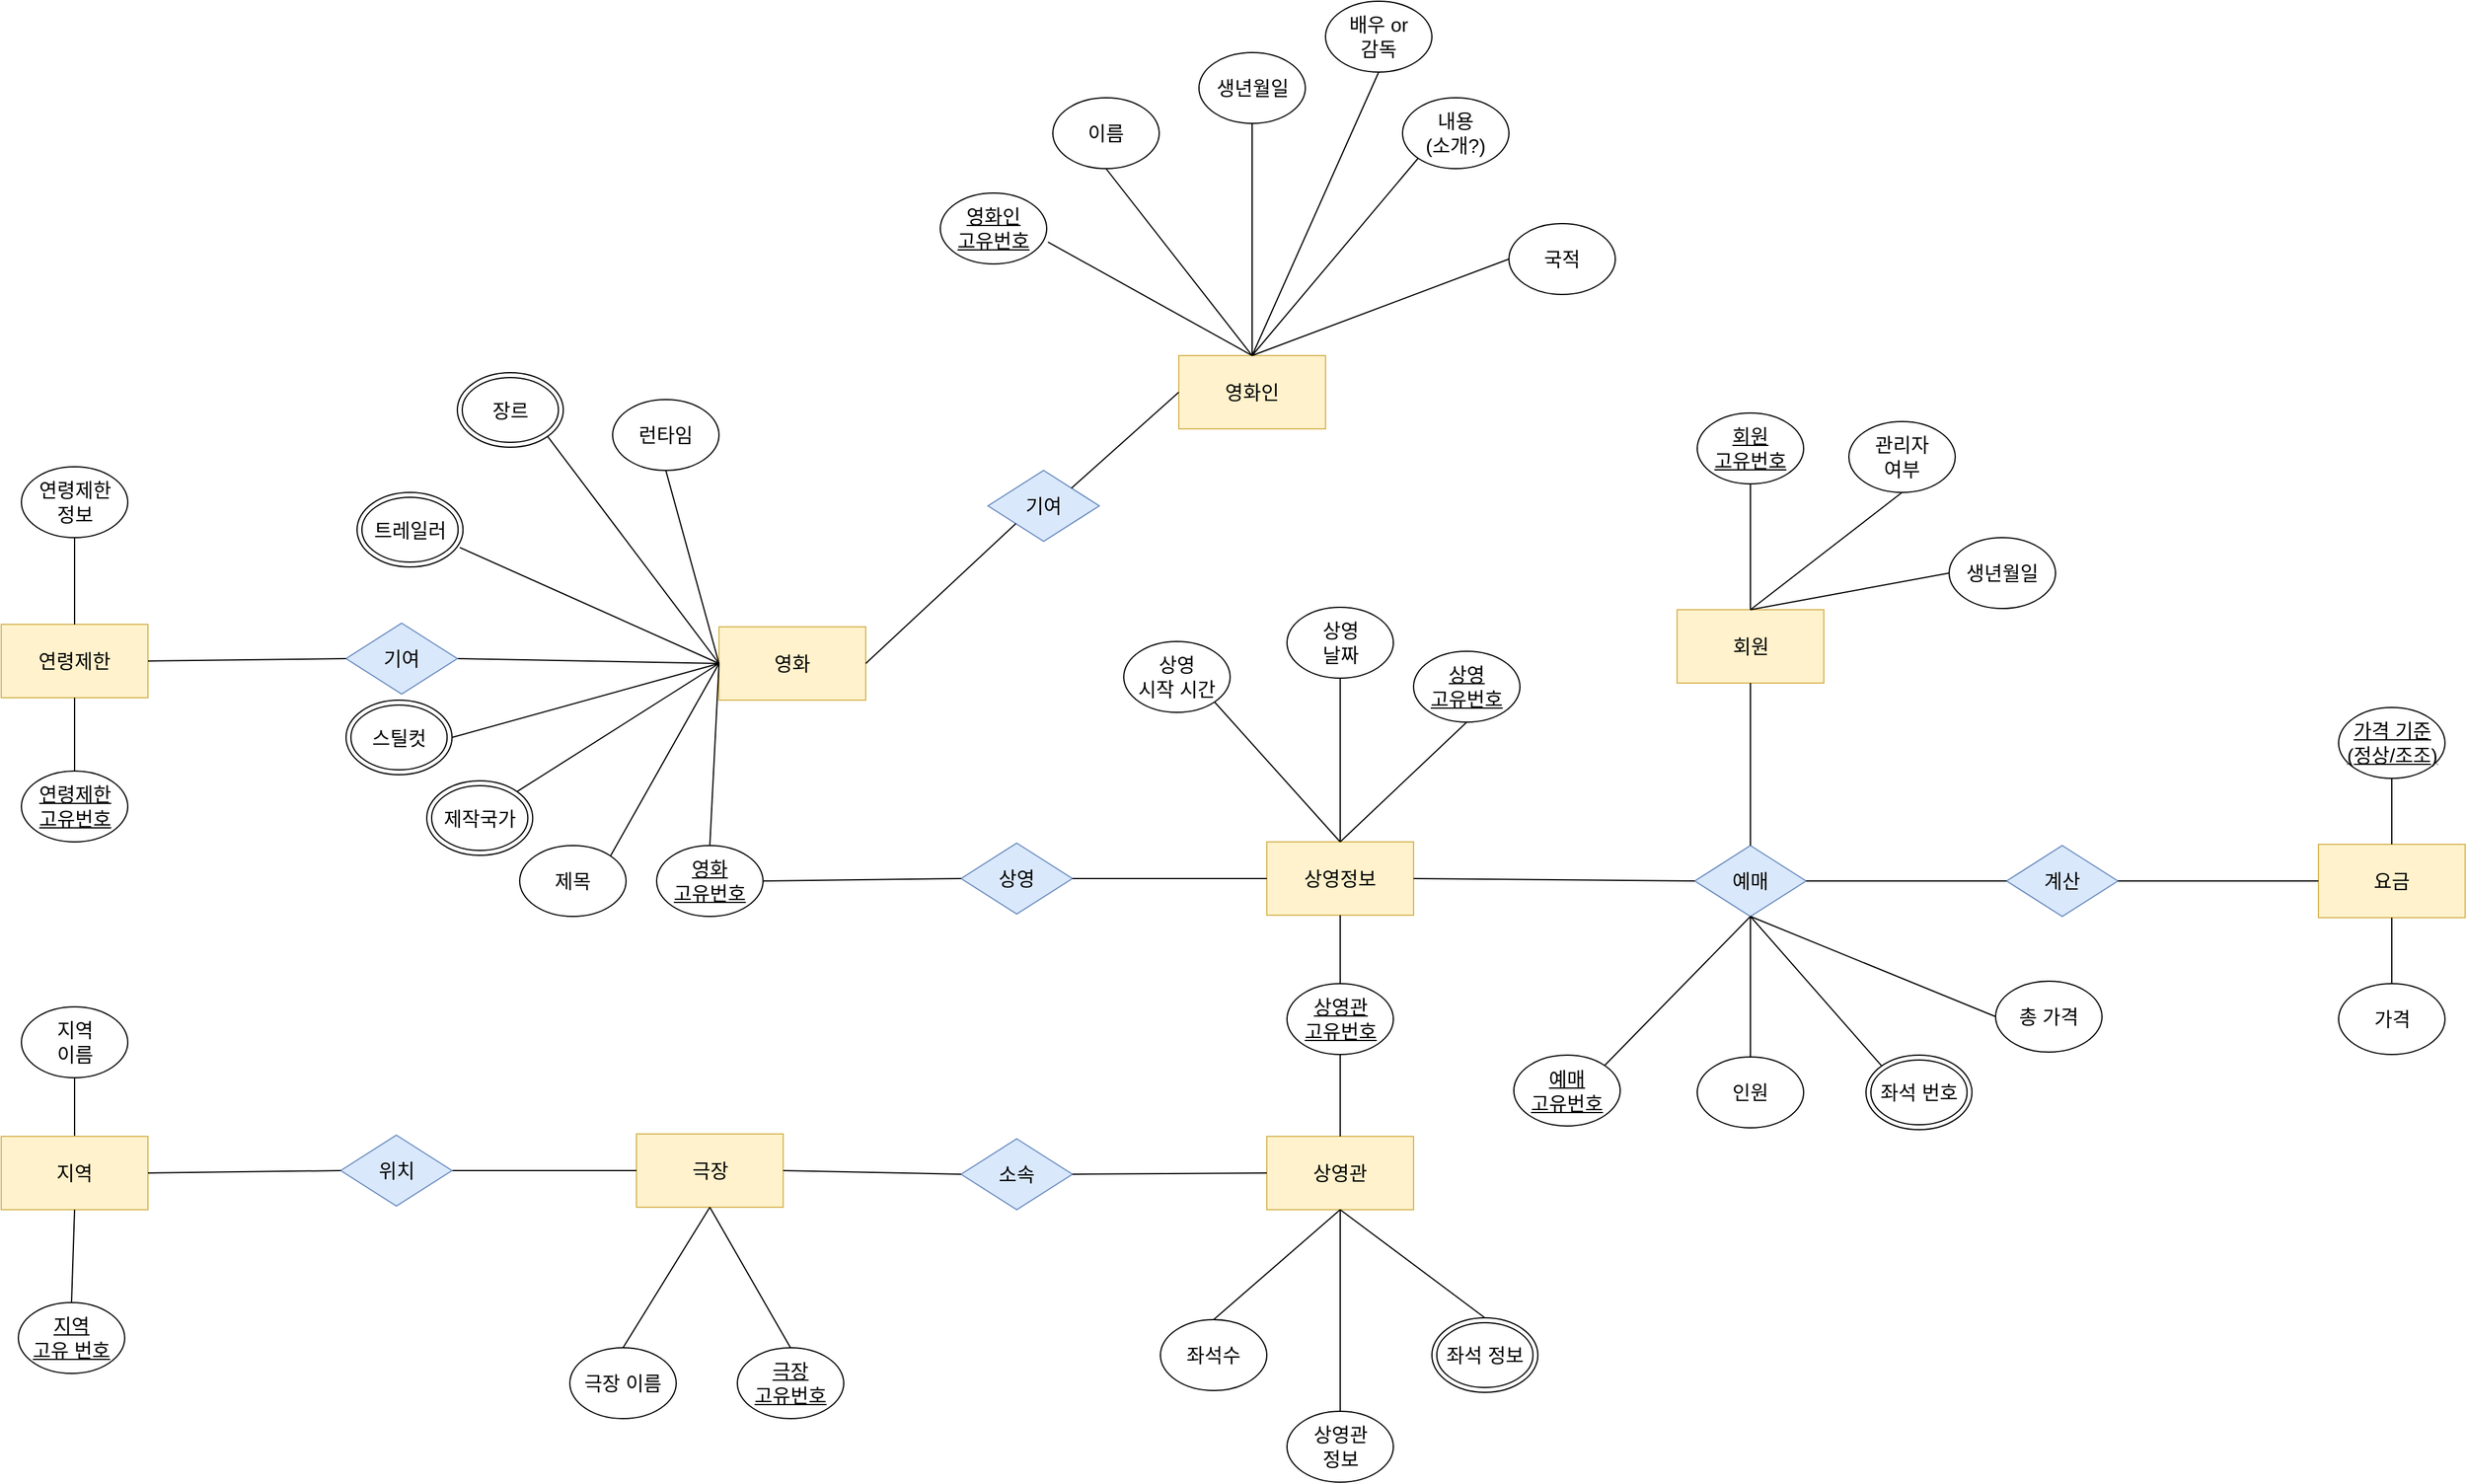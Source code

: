 <mxfile version="23.1.1" type="github">
  <diagram name="페이지-1" id="koyW4yCmm3asNIsScCKG">
    <mxGraphModel dx="2234" dy="1596" grid="0" gridSize="10" guides="1" tooltips="1" connect="1" arrows="1" fold="1" page="0" pageScale="1" pageWidth="827" pageHeight="1169" math="0" shadow="0">
      <root>
        <mxCell id="0" />
        <mxCell id="1" parent="0" />
        <mxCell id="CL2N_aY3knboZQqyh9Px-1" value="영화" style="rounded=0;whiteSpace=wrap;html=1;fontSize=16;fillColor=#fff2cc;strokeColor=#d6b656;" vertex="1" parent="1">
          <mxGeometry x="-172" y="-44" width="120" height="60" as="geometry" />
        </mxCell>
        <mxCell id="CL2N_aY3knboZQqyh9Px-6" value="장르" style="ellipse;shape=doubleEllipse;whiteSpace=wrap;html=1;fontSize=16;" vertex="1" parent="1">
          <mxGeometry x="-386.0" y="-252" width="86.67" height="61" as="geometry" />
        </mxCell>
        <mxCell id="CL2N_aY3knboZQqyh9Px-11" value="연령제한&lt;br&gt;고유번호" style="ellipse;whiteSpace=wrap;html=1;fontSize=16;fontStyle=4" vertex="1" parent="1">
          <mxGeometry x="-742.5" y="74" width="87" height="58" as="geometry" />
        </mxCell>
        <mxCell id="CL2N_aY3knboZQqyh9Px-12" value="런타임" style="ellipse;whiteSpace=wrap;html=1;fontSize=16;" vertex="1" parent="1">
          <mxGeometry x="-259.0" y="-230" width="87" height="58" as="geometry" />
        </mxCell>
        <mxCell id="CL2N_aY3knboZQqyh9Px-13" value="제작국가" style="ellipse;shape=doubleEllipse;whiteSpace=wrap;html=1;fontSize=16;" vertex="1" parent="1">
          <mxGeometry x="-411" y="82" width="86.67" height="61" as="geometry" />
        </mxCell>
        <mxCell id="CL2N_aY3knboZQqyh9Px-14" value="제목" style="ellipse;whiteSpace=wrap;html=1;fontSize=16;" vertex="1" parent="1">
          <mxGeometry x="-335.0" y="135" width="87" height="58" as="geometry" />
        </mxCell>
        <mxCell id="CL2N_aY3knboZQqyh9Px-15" value="영화인" style="rounded=0;whiteSpace=wrap;html=1;fontSize=16;fillColor=#fff2cc;strokeColor=#d6b656;" vertex="1" parent="1">
          <mxGeometry x="204" y="-266" width="120" height="60" as="geometry" />
        </mxCell>
        <mxCell id="CL2N_aY3knboZQqyh9Px-20" value="배우 or&lt;br&gt;감독" style="ellipse;whiteSpace=wrap;html=1;fontSize=16;" vertex="1" parent="1">
          <mxGeometry x="324" y="-556" width="87" height="58" as="geometry" />
        </mxCell>
        <mxCell id="CL2N_aY3knboZQqyh9Px-21" value="기여" style="rhombus;whiteSpace=wrap;html=1;fontSize=16;fillColor=#dae8fc;strokeColor=#6c8ebf;" vertex="1" parent="1">
          <mxGeometry x="48" y="-172" width="91" height="58" as="geometry" />
        </mxCell>
        <mxCell id="CL2N_aY3knboZQqyh9Px-22" value="영화인&lt;br&gt;고유번호" style="ellipse;whiteSpace=wrap;html=1;fontSize=16;fontStyle=4" vertex="1" parent="1">
          <mxGeometry x="9" y="-399" width="87" height="58" as="geometry" />
        </mxCell>
        <mxCell id="CL2N_aY3knboZQqyh9Px-24" value="" style="endArrow=none;html=1;rounded=0;fontSize=12;startSize=8;endSize=8;curved=1;exitX=1.011;exitY=0.69;exitDx=0;exitDy=0;exitPerimeter=0;entryX=0.5;entryY=0;entryDx=0;entryDy=0;" edge="1" parent="1" source="CL2N_aY3knboZQqyh9Px-22" target="CL2N_aY3knboZQqyh9Px-15">
          <mxGeometry width="50" height="50" relative="1" as="geometry">
            <mxPoint x="258" y="-291" as="sourcePoint" />
            <mxPoint x="347" y="-267" as="targetPoint" />
          </mxGeometry>
        </mxCell>
        <mxCell id="CL2N_aY3knboZQqyh9Px-25" value="" style="endArrow=none;html=1;rounded=0;fontSize=12;startSize=8;endSize=8;curved=1;exitX=0.5;exitY=1;exitDx=0;exitDy=0;entryX=0;entryY=0.5;entryDx=0;entryDy=0;" edge="1" parent="1" source="CL2N_aY3knboZQqyh9Px-12" target="CL2N_aY3knboZQqyh9Px-1">
          <mxGeometry width="50" height="50" relative="1" as="geometry">
            <mxPoint x="46.33" y="-122" as="sourcePoint" />
            <mxPoint x="32.33" y="-47" as="targetPoint" />
          </mxGeometry>
        </mxCell>
        <mxCell id="CL2N_aY3knboZQqyh9Px-26" value="" style="endArrow=none;html=1;rounded=0;fontSize=12;startSize=8;endSize=8;curved=1;entryX=0;entryY=0.5;entryDx=0;entryDy=0;exitX=1;exitY=0;exitDx=0;exitDy=0;" edge="1" parent="1" source="CL2N_aY3knboZQqyh9Px-13" target="CL2N_aY3knboZQqyh9Px-1">
          <mxGeometry width="50" height="50" relative="1" as="geometry">
            <mxPoint x="-325" y="-17" as="sourcePoint" />
            <mxPoint x="96.33" y="-172" as="targetPoint" />
          </mxGeometry>
        </mxCell>
        <mxCell id="CL2N_aY3knboZQqyh9Px-27" value="" style="endArrow=none;html=1;rounded=0;fontSize=12;startSize=8;endSize=8;curved=1;exitX=1;exitY=0;exitDx=0;exitDy=0;entryX=0;entryY=0.5;entryDx=0;entryDy=0;" edge="1" parent="1" source="CL2N_aY3knboZQqyh9Px-14" target="CL2N_aY3knboZQqyh9Px-1">
          <mxGeometry width="50" height="50" relative="1" as="geometry">
            <mxPoint x="46.33" y="-122" as="sourcePoint" />
            <mxPoint x="96.33" y="-172" as="targetPoint" />
          </mxGeometry>
        </mxCell>
        <mxCell id="CL2N_aY3knboZQqyh9Px-28" value="" style="endArrow=none;html=1;rounded=0;fontSize=12;startSize=8;endSize=8;curved=1;exitX=1;exitY=1;exitDx=0;exitDy=0;entryX=0;entryY=0.5;entryDx=0;entryDy=0;" edge="1" parent="1" source="CL2N_aY3knboZQqyh9Px-6" target="CL2N_aY3knboZQqyh9Px-1">
          <mxGeometry width="50" height="50" relative="1" as="geometry">
            <mxPoint x="46.33" y="-122" as="sourcePoint" />
            <mxPoint x="96.33" y="-172" as="targetPoint" />
          </mxGeometry>
        </mxCell>
        <mxCell id="CL2N_aY3knboZQqyh9Px-30" value="" style="endArrow=none;html=1;rounded=0;fontSize=12;startSize=8;endSize=8;curved=1;entryX=1;entryY=0.5;entryDx=0;entryDy=0;" edge="1" parent="1" target="CL2N_aY3knboZQqyh9Px-115">
          <mxGeometry width="50" height="50" relative="1" as="geometry">
            <mxPoint x="-172" y="-14" as="sourcePoint" />
            <mxPoint x="-437" y="-17" as="targetPoint" />
          </mxGeometry>
        </mxCell>
        <mxCell id="CL2N_aY3knboZQqyh9Px-32" value="" style="endArrow=none;html=1;rounded=0;fontSize=12;startSize=8;endSize=8;curved=1;entryX=1;entryY=0;entryDx=0;entryDy=0;exitX=0;exitY=0.5;exitDx=0;exitDy=0;" edge="1" parent="1" source="CL2N_aY3knboZQqyh9Px-15" target="CL2N_aY3knboZQqyh9Px-21">
          <mxGeometry width="50" height="50" relative="1" as="geometry">
            <mxPoint x="58" y="-194" as="sourcePoint" />
            <mxPoint x="108" y="-244" as="targetPoint" />
          </mxGeometry>
        </mxCell>
        <mxCell id="CL2N_aY3knboZQqyh9Px-36" value="" style="endArrow=none;html=1;rounded=0;fontSize=12;startSize=8;endSize=8;curved=1;entryX=0;entryY=1;entryDx=0;entryDy=0;exitX=1;exitY=0.5;exitDx=0;exitDy=0;" edge="1" parent="1" source="CL2N_aY3knboZQqyh9Px-1" target="CL2N_aY3knboZQqyh9Px-21">
          <mxGeometry width="50" height="50" relative="1" as="geometry">
            <mxPoint x="160" y="-51" as="sourcePoint" />
            <mxPoint x="108" y="-244" as="targetPoint" />
          </mxGeometry>
        </mxCell>
        <mxCell id="CL2N_aY3knboZQqyh9Px-37" value="이름" style="ellipse;whiteSpace=wrap;html=1;fontSize=16;" vertex="1" parent="1">
          <mxGeometry x="101" y="-477" width="87" height="58" as="geometry" />
        </mxCell>
        <mxCell id="CL2N_aY3knboZQqyh9Px-38" value="생년월일" style="ellipse;whiteSpace=wrap;html=1;fontSize=16;" vertex="1" parent="1">
          <mxGeometry x="220.5" y="-514" width="87" height="58" as="geometry" />
        </mxCell>
        <mxCell id="CL2N_aY3knboZQqyh9Px-39" value="내용&lt;br&gt;(소개?)" style="ellipse;whiteSpace=wrap;html=1;fontSize=16;" vertex="1" parent="1">
          <mxGeometry x="387" y="-477" width="87" height="58" as="geometry" />
        </mxCell>
        <mxCell id="CL2N_aY3knboZQqyh9Px-40" value="국적" style="ellipse;whiteSpace=wrap;html=1;fontSize=16;" vertex="1" parent="1">
          <mxGeometry x="474" y="-374" width="87" height="58" as="geometry" />
        </mxCell>
        <mxCell id="CL2N_aY3knboZQqyh9Px-41" value="" style="endArrow=none;html=1;rounded=0;fontSize=12;startSize=8;endSize=8;curved=1;exitX=0.5;exitY=1;exitDx=0;exitDy=0;entryX=0.5;entryY=0;entryDx=0;entryDy=0;" edge="1" parent="1" source="CL2N_aY3knboZQqyh9Px-37" target="CL2N_aY3knboZQqyh9Px-15">
          <mxGeometry width="50" height="50" relative="1" as="geometry">
            <mxPoint x="262" y="-286" as="sourcePoint" />
            <mxPoint x="329" y="-256" as="targetPoint" />
          </mxGeometry>
        </mxCell>
        <mxCell id="CL2N_aY3knboZQqyh9Px-42" value="" style="endArrow=none;html=1;rounded=0;fontSize=12;startSize=8;endSize=8;curved=1;exitX=0.5;exitY=1;exitDx=0;exitDy=0;entryX=0.5;entryY=0;entryDx=0;entryDy=0;" edge="1" parent="1" source="CL2N_aY3knboZQqyh9Px-38" target="CL2N_aY3knboZQqyh9Px-15">
          <mxGeometry width="50" height="50" relative="1" as="geometry">
            <mxPoint x="272" y="-276" as="sourcePoint" />
            <mxPoint x="339" y="-246" as="targetPoint" />
          </mxGeometry>
        </mxCell>
        <mxCell id="CL2N_aY3knboZQqyh9Px-46" value="" style="endArrow=none;html=1;rounded=0;fontSize=12;startSize=8;endSize=8;curved=1;entryX=0.5;entryY=0;entryDx=0;entryDy=0;exitX=0;exitY=1;exitDx=0;exitDy=0;" edge="1" parent="1" source="CL2N_aY3knboZQqyh9Px-39" target="CL2N_aY3knboZQqyh9Px-15">
          <mxGeometry width="50" height="50" relative="1" as="geometry">
            <mxPoint x="383" y="-227" as="sourcePoint" />
            <mxPoint x="357" y="-260" as="targetPoint" />
          </mxGeometry>
        </mxCell>
        <mxCell id="CL2N_aY3knboZQqyh9Px-47" value="" style="endArrow=none;html=1;rounded=0;fontSize=12;startSize=8;endSize=8;curved=1;entryX=0;entryY=0.5;entryDx=0;entryDy=0;exitX=0.5;exitY=0;exitDx=0;exitDy=0;" edge="1" parent="1" source="CL2N_aY3knboZQqyh9Px-15" target="CL2N_aY3knboZQqyh9Px-40">
          <mxGeometry width="50" height="50" relative="1" as="geometry">
            <mxPoint x="383" y="-227" as="sourcePoint" />
            <mxPoint x="433" y="-277" as="targetPoint" />
          </mxGeometry>
        </mxCell>
        <mxCell id="CL2N_aY3knboZQqyh9Px-48" value="상영정보" style="rounded=0;whiteSpace=wrap;html=1;fontSize=16;fillColor=#fff2cc;strokeColor=#d6b656;" vertex="1" parent="1">
          <mxGeometry x="276" y="132" width="120" height="60" as="geometry" />
        </mxCell>
        <mxCell id="CL2N_aY3knboZQqyh9Px-49" value="회원" style="rounded=0;whiteSpace=wrap;html=1;fontSize=16;fillColor=#fff2cc;strokeColor=#d6b656;" vertex="1" parent="1">
          <mxGeometry x="611.5" y="-58" width="120" height="60" as="geometry" />
        </mxCell>
        <mxCell id="CL2N_aY3knboZQqyh9Px-50" value="예매" style="rhombus;whiteSpace=wrap;html=1;fontSize=16;fillColor=#dae8fc;strokeColor=#6c8ebf;" vertex="1" parent="1">
          <mxGeometry x="626" y="135" width="91" height="58" as="geometry" />
        </mxCell>
        <mxCell id="CL2N_aY3knboZQqyh9Px-51" value="상영" style="rhombus;whiteSpace=wrap;html=1;fontSize=16;fillColor=#dae8fc;strokeColor=#6c8ebf;" vertex="1" parent="1">
          <mxGeometry x="26" y="133" width="91" height="58" as="geometry" />
        </mxCell>
        <mxCell id="CL2N_aY3knboZQqyh9Px-52" value="영화&lt;br&gt;고유번호" style="ellipse;whiteSpace=wrap;html=1;fontSize=16;fontStyle=4" vertex="1" parent="1">
          <mxGeometry x="-223" y="135" width="87" height="58" as="geometry" />
        </mxCell>
        <mxCell id="CL2N_aY3knboZQqyh9Px-53" value="" style="endArrow=none;html=1;rounded=0;fontSize=12;startSize=8;endSize=8;curved=1;entryX=0.5;entryY=0;entryDx=0;entryDy=0;exitX=0;exitY=0.5;exitDx=0;exitDy=0;" edge="1" parent="1" source="CL2N_aY3knboZQqyh9Px-1" target="CL2N_aY3knboZQqyh9Px-52">
          <mxGeometry width="50" height="50" relative="1" as="geometry">
            <mxPoint x="-70" y="-15" as="sourcePoint" />
            <mxPoint x="-114.919" y="90.376" as="targetPoint" />
          </mxGeometry>
        </mxCell>
        <mxCell id="CL2N_aY3knboZQqyh9Px-54" style="edgeStyle=none;curved=1;rounded=0;orthogonalLoop=1;jettySize=auto;html=1;entryX=0.5;entryY=0;entryDx=0;entryDy=0;fontSize=12;startSize=8;endSize=8;" edge="1" parent="1" source="CL2N_aY3knboZQqyh9Px-52" target="CL2N_aY3knboZQqyh9Px-52">
          <mxGeometry relative="1" as="geometry" />
        </mxCell>
        <mxCell id="CL2N_aY3knboZQqyh9Px-55" value="" style="endArrow=none;html=1;rounded=0;fontSize=12;startSize=8;endSize=8;curved=1;exitX=1;exitY=0.5;exitDx=0;exitDy=0;entryX=0;entryY=0.5;entryDx=0;entryDy=0;" edge="1" parent="1" source="CL2N_aY3knboZQqyh9Px-52" target="CL2N_aY3knboZQqyh9Px-51">
          <mxGeometry width="50" height="50" relative="1" as="geometry">
            <mxPoint x="121" y="-44" as="sourcePoint" />
            <mxPoint x="171" y="-94" as="targetPoint" />
          </mxGeometry>
        </mxCell>
        <mxCell id="CL2N_aY3knboZQqyh9Px-57" value="" style="endArrow=none;html=1;rounded=0;fontSize=12;startSize=8;endSize=8;curved=1;exitX=1;exitY=0.5;exitDx=0;exitDy=0;entryX=0;entryY=0.5;entryDx=0;entryDy=0;" edge="1" parent="1" source="CL2N_aY3knboZQqyh9Px-51" target="CL2N_aY3knboZQqyh9Px-48">
          <mxGeometry width="50" height="50" relative="1" as="geometry">
            <mxPoint x="121" y="56" as="sourcePoint" />
            <mxPoint x="171" y="6" as="targetPoint" />
          </mxGeometry>
        </mxCell>
        <mxCell id="CL2N_aY3knboZQqyh9Px-59" value="" style="endArrow=none;html=1;rounded=0;fontSize=12;startSize=8;endSize=8;curved=1;entryX=0.5;entryY=0;entryDx=0;entryDy=0;exitX=0.5;exitY=1;exitDx=0;exitDy=0;" edge="1" parent="1" source="CL2N_aY3knboZQqyh9Px-122" target="CL2N_aY3knboZQqyh9Px-49">
          <mxGeometry width="50" height="50" relative="1" as="geometry">
            <mxPoint x="713" y="-17" as="sourcePoint" />
            <mxPoint x="508" y="-87" as="targetPoint" />
          </mxGeometry>
        </mxCell>
        <mxCell id="CL2N_aY3knboZQqyh9Px-60" value="" style="endArrow=none;html=1;rounded=0;fontSize=12;startSize=8;endSize=8;curved=1;entryX=0.5;entryY=0;entryDx=0;entryDy=0;exitX=0.5;exitY=1;exitDx=0;exitDy=0;" edge="1" parent="1" source="CL2N_aY3knboZQqyh9Px-49" target="CL2N_aY3knboZQqyh9Px-50">
          <mxGeometry width="50" height="50" relative="1" as="geometry">
            <mxPoint x="672" y="24" as="sourcePoint" />
            <mxPoint x="791" y="-7" as="targetPoint" />
          </mxGeometry>
        </mxCell>
        <mxCell id="CL2N_aY3knboZQqyh9Px-62" value="극장" style="rounded=0;whiteSpace=wrap;html=1;fontSize=16;fillColor=#fff2cc;strokeColor=#d6b656;" vertex="1" parent="1">
          <mxGeometry x="-239.5" y="371" width="120" height="60" as="geometry" />
        </mxCell>
        <mxCell id="CL2N_aY3knboZQqyh9Px-63" value="상영관" style="rounded=0;whiteSpace=wrap;html=1;fontSize=16;fillColor=#fff2cc;strokeColor=#d6b656;" vertex="1" parent="1">
          <mxGeometry x="276" y="373" width="120" height="60" as="geometry" />
        </mxCell>
        <mxCell id="CL2N_aY3knboZQqyh9Px-65" value="소속" style="rhombus;whiteSpace=wrap;html=1;fontSize=16;fillColor=#dae8fc;strokeColor=#6c8ebf;" vertex="1" parent="1">
          <mxGeometry x="26" y="375" width="91" height="58" as="geometry" />
        </mxCell>
        <mxCell id="CL2N_aY3knboZQqyh9Px-66" value="" style="endArrow=none;html=1;rounded=0;fontSize=12;startSize=8;endSize=8;curved=1;exitX=0.5;exitY=0;exitDx=0;exitDy=0;entryX=0.5;entryY=1;entryDx=0;entryDy=0;" edge="1" parent="1" source="CL2N_aY3knboZQqyh9Px-121" target="CL2N_aY3knboZQqyh9Px-62">
          <mxGeometry width="50" height="50" relative="1" as="geometry">
            <mxPoint x="70" y="198" as="sourcePoint" />
            <mxPoint x="-50" y="403" as="targetPoint" />
          </mxGeometry>
        </mxCell>
        <mxCell id="CL2N_aY3knboZQqyh9Px-67" value="" style="endArrow=none;html=1;rounded=0;fontSize=12;startSize=8;endSize=8;curved=1;exitX=1;exitY=0.5;exitDx=0;exitDy=0;entryX=0;entryY=0.5;entryDx=0;entryDy=0;" edge="1" parent="1" source="CL2N_aY3knboZQqyh9Px-62" target="CL2N_aY3knboZQqyh9Px-65">
          <mxGeometry width="50" height="50" relative="1" as="geometry">
            <mxPoint x="37" y="403" as="sourcePoint" />
            <mxPoint x="120" y="148" as="targetPoint" />
          </mxGeometry>
        </mxCell>
        <mxCell id="CL2N_aY3knboZQqyh9Px-68" value="" style="endArrow=none;html=1;rounded=0;fontSize=12;startSize=8;endSize=8;curved=1;exitX=1;exitY=0.5;exitDx=0;exitDy=0;entryX=0;entryY=0.5;entryDx=0;entryDy=0;" edge="1" parent="1" source="CL2N_aY3knboZQqyh9Px-65" target="CL2N_aY3knboZQqyh9Px-63">
          <mxGeometry width="50" height="50" relative="1" as="geometry">
            <mxPoint x="70" y="198" as="sourcePoint" />
            <mxPoint x="120" y="148" as="targetPoint" />
          </mxGeometry>
        </mxCell>
        <mxCell id="CL2N_aY3knboZQqyh9Px-69" value="상영관&lt;br&gt;고유번호" style="ellipse;whiteSpace=wrap;html=1;fontSize=16;fontStyle=4" vertex="1" parent="1">
          <mxGeometry x="292.5" y="248" width="87" height="58" as="geometry" />
        </mxCell>
        <mxCell id="CL2N_aY3knboZQqyh9Px-70" value="" style="endArrow=none;html=1;rounded=0;fontSize=12;startSize=8;endSize=8;curved=1;entryX=0.5;entryY=1;entryDx=0;entryDy=0;exitX=0.5;exitY=0;exitDx=0;exitDy=0;" edge="1" parent="1" source="CL2N_aY3knboZQqyh9Px-63" target="CL2N_aY3knboZQqyh9Px-69">
          <mxGeometry width="50" height="50" relative="1" as="geometry">
            <mxPoint x="70" y="231" as="sourcePoint" />
            <mxPoint x="120" y="181" as="targetPoint" />
          </mxGeometry>
        </mxCell>
        <mxCell id="CL2N_aY3knboZQqyh9Px-71" value="" style="endArrow=none;html=1;rounded=0;fontSize=12;startSize=8;endSize=8;curved=1;entryX=0.5;entryY=1;entryDx=0;entryDy=0;exitX=0.5;exitY=0;exitDx=0;exitDy=0;" edge="1" parent="1" source="CL2N_aY3knboZQqyh9Px-69" target="CL2N_aY3knboZQqyh9Px-48">
          <mxGeometry width="50" height="50" relative="1" as="geometry">
            <mxPoint x="70" y="290" as="sourcePoint" />
            <mxPoint x="120" y="240" as="targetPoint" />
          </mxGeometry>
        </mxCell>
        <mxCell id="CL2N_aY3knboZQqyh9Px-74" value="" style="endArrow=none;html=1;rounded=0;fontSize=12;startSize=8;endSize=8;curved=1;exitX=1;exitY=0.5;exitDx=0;exitDy=0;" edge="1" parent="1" source="CL2N_aY3knboZQqyh9Px-118" target="CL2N_aY3knboZQqyh9Px-62">
          <mxGeometry width="50" height="50" relative="1" as="geometry">
            <mxPoint x="-421" y="401" as="sourcePoint" />
            <mxPoint x="120" y="148" as="targetPoint" />
          </mxGeometry>
        </mxCell>
        <mxCell id="CL2N_aY3knboZQqyh9Px-76" value="" style="endArrow=none;html=1;rounded=0;fontSize=12;startSize=8;endSize=8;curved=1;exitX=0.5;exitY=0;exitDx=0;exitDy=0;entryX=0.5;entryY=1;entryDx=0;entryDy=0;" edge="1" parent="1" source="CL2N_aY3knboZQqyh9Px-120" target="CL2N_aY3knboZQqyh9Px-62">
          <mxGeometry width="50" height="50" relative="1" as="geometry">
            <mxPoint x="-320.919" y="316.624" as="sourcePoint" />
            <mxPoint x="120" y="148" as="targetPoint" />
          </mxGeometry>
        </mxCell>
        <mxCell id="CL2N_aY3knboZQqyh9Px-77" value="좌석 번호" style="ellipse;shape=doubleEllipse;whiteSpace=wrap;html=1;fontSize=16;" vertex="1" parent="1">
          <mxGeometry x="766" y="306.5" width="86.67" height="61" as="geometry" />
        </mxCell>
        <mxCell id="CL2N_aY3knboZQqyh9Px-78" value="" style="endArrow=none;html=1;rounded=0;fontSize=12;startSize=8;endSize=8;curved=1;entryX=0.5;entryY=1;entryDx=0;entryDy=0;exitX=0;exitY=0;exitDx=0;exitDy=0;" edge="1" parent="1" source="CL2N_aY3knboZQqyh9Px-77" target="CL2N_aY3knboZQqyh9Px-50">
          <mxGeometry width="50" height="50" relative="1" as="geometry">
            <mxPoint x="508" y="203" as="sourcePoint" />
            <mxPoint x="558" y="153" as="targetPoint" />
          </mxGeometry>
        </mxCell>
        <mxCell id="CL2N_aY3knboZQqyh9Px-79" value="인원" style="ellipse;whiteSpace=wrap;html=1;fontSize=16;" vertex="1" parent="1">
          <mxGeometry x="628" y="308" width="87" height="58" as="geometry" />
        </mxCell>
        <mxCell id="CL2N_aY3knboZQqyh9Px-80" value="" style="endArrow=none;html=1;rounded=0;fontSize=12;startSize=8;endSize=8;curved=1;entryX=0.5;entryY=1;entryDx=0;entryDy=0;" edge="1" parent="1" source="CL2N_aY3knboZQqyh9Px-79" target="CL2N_aY3knboZQqyh9Px-50">
          <mxGeometry width="50" height="50" relative="1" as="geometry">
            <mxPoint x="467" y="201" as="sourcePoint" />
            <mxPoint x="517" y="151" as="targetPoint" />
          </mxGeometry>
        </mxCell>
        <mxCell id="CL2N_aY3knboZQqyh9Px-82" value="상영&lt;br&gt;시작 시간" style="ellipse;whiteSpace=wrap;html=1;fontSize=16;" vertex="1" parent="1">
          <mxGeometry x="159.0" y="-32" width="87" height="58" as="geometry" />
        </mxCell>
        <mxCell id="CL2N_aY3knboZQqyh9Px-83" value="" style="endArrow=none;html=1;rounded=0;fontSize=12;startSize=8;endSize=8;curved=1;entryX=1;entryY=1;entryDx=0;entryDy=0;exitX=0.5;exitY=0;exitDx=0;exitDy=0;" edge="1" parent="1" source="CL2N_aY3knboZQqyh9Px-48" target="CL2N_aY3knboZQqyh9Px-82">
          <mxGeometry width="50" height="50" relative="1" as="geometry">
            <mxPoint x="177" y="161" as="sourcePoint" />
            <mxPoint x="227" y="111" as="targetPoint" />
          </mxGeometry>
        </mxCell>
        <mxCell id="CL2N_aY3knboZQqyh9Px-84" value="상영&lt;br&gt;날짜" style="ellipse;whiteSpace=wrap;html=1;fontSize=16;" vertex="1" parent="1">
          <mxGeometry x="292.5" y="-60" width="87" height="58" as="geometry" />
        </mxCell>
        <mxCell id="CL2N_aY3knboZQqyh9Px-85" value="" style="endArrow=none;html=1;rounded=0;fontSize=12;startSize=8;endSize=8;curved=1;entryX=0.5;entryY=1;entryDx=0;entryDy=0;exitX=0.5;exitY=0;exitDx=0;exitDy=0;" edge="1" parent="1" source="CL2N_aY3knboZQqyh9Px-48" target="CL2N_aY3knboZQqyh9Px-84">
          <mxGeometry width="50" height="50" relative="1" as="geometry">
            <mxPoint x="177" y="161" as="sourcePoint" />
            <mxPoint x="227" y="111" as="targetPoint" />
          </mxGeometry>
        </mxCell>
        <mxCell id="CL2N_aY3knboZQqyh9Px-88" value="" style="endArrow=none;html=1;rounded=0;fontSize=12;startSize=8;endSize=8;curved=1;entryX=0;entryY=0.5;entryDx=0;entryDy=0;exitX=1;exitY=0.5;exitDx=0;exitDy=0;" edge="1" parent="1" source="CL2N_aY3knboZQqyh9Px-48" target="CL2N_aY3knboZQqyh9Px-50">
          <mxGeometry width="50" height="50" relative="1" as="geometry">
            <mxPoint x="260" y="123" as="sourcePoint" />
            <mxPoint x="504" y="162" as="targetPoint" />
          </mxGeometry>
        </mxCell>
        <mxCell id="CL2N_aY3knboZQqyh9Px-89" value="예매&lt;br&gt;고유번호" style="ellipse;whiteSpace=wrap;html=1;fontSize=16;fontStyle=4" vertex="1" parent="1">
          <mxGeometry x="478" y="306.5" width="87" height="58" as="geometry" />
        </mxCell>
        <mxCell id="CL2N_aY3knboZQqyh9Px-90" value="" style="endArrow=none;html=1;rounded=0;fontSize=12;startSize=8;endSize=8;curved=1;entryX=0.5;entryY=1;entryDx=0;entryDy=0;exitX=1;exitY=0;exitDx=0;exitDy=0;" edge="1" parent="1" source="CL2N_aY3knboZQqyh9Px-89" target="CL2N_aY3knboZQqyh9Px-50">
          <mxGeometry width="50" height="50" relative="1" as="geometry">
            <mxPoint x="469" y="166" as="sourcePoint" />
            <mxPoint x="519" y="116" as="targetPoint" />
          </mxGeometry>
        </mxCell>
        <mxCell id="CL2N_aY3knboZQqyh9Px-91" value="좌석수" style="ellipse;whiteSpace=wrap;html=1;fontSize=16;" vertex="1" parent="1">
          <mxGeometry x="189.0" y="523" width="87" height="58" as="geometry" />
        </mxCell>
        <mxCell id="CL2N_aY3knboZQqyh9Px-92" value="" style="endArrow=none;html=1;rounded=0;fontSize=12;startSize=8;endSize=8;curved=1;entryX=0.5;entryY=1;entryDx=0;entryDy=0;exitX=0.5;exitY=0;exitDx=0;exitDy=0;" edge="1" parent="1" source="CL2N_aY3knboZQqyh9Px-91" target="CL2N_aY3knboZQqyh9Px-63">
          <mxGeometry width="50" height="50" relative="1" as="geometry">
            <mxPoint x="298" y="249" as="sourcePoint" />
            <mxPoint x="348" y="199" as="targetPoint" />
          </mxGeometry>
        </mxCell>
        <mxCell id="CL2N_aY3knboZQqyh9Px-93" value="상영관&lt;br&gt;정보" style="ellipse;whiteSpace=wrap;html=1;fontSize=16;" vertex="1" parent="1">
          <mxGeometry x="292.5" y="598" width="87" height="58" as="geometry" />
        </mxCell>
        <mxCell id="CL2N_aY3knboZQqyh9Px-94" value="" style="endArrow=none;html=1;rounded=0;fontSize=12;startSize=8;endSize=8;curved=1;entryX=0.5;entryY=1;entryDx=0;entryDy=0;exitX=0.5;exitY=0;exitDx=0;exitDy=0;" edge="1" parent="1" source="CL2N_aY3knboZQqyh9Px-93" target="CL2N_aY3knboZQqyh9Px-63">
          <mxGeometry width="50" height="50" relative="1" as="geometry">
            <mxPoint x="238" y="395" as="sourcePoint" />
            <mxPoint x="288" y="345" as="targetPoint" />
          </mxGeometry>
        </mxCell>
        <mxCell id="CL2N_aY3knboZQqyh9Px-95" value="트레일러" style="ellipse;shape=doubleEllipse;whiteSpace=wrap;html=1;fontSize=16;" vertex="1" parent="1">
          <mxGeometry x="-468" y="-154" width="86.67" height="61" as="geometry" />
        </mxCell>
        <mxCell id="CL2N_aY3knboZQqyh9Px-96" value="스틸컷" style="ellipse;shape=doubleEllipse;whiteSpace=wrap;html=1;fontSize=16;" vertex="1" parent="1">
          <mxGeometry x="-477" y="16" width="86.67" height="61" as="geometry" />
        </mxCell>
        <mxCell id="CL2N_aY3knboZQqyh9Px-97" value="" style="endArrow=none;html=1;rounded=0;fontSize=12;startSize=8;endSize=8;curved=1;exitX=1;exitY=0.5;exitDx=0;exitDy=0;entryX=0;entryY=0.5;entryDx=0;entryDy=0;" edge="1" parent="1" source="CL2N_aY3knboZQqyh9Px-96" target="CL2N_aY3knboZQqyh9Px-1">
          <mxGeometry width="50" height="50" relative="1" as="geometry">
            <mxPoint x="-184" y="79" as="sourcePoint" />
            <mxPoint x="-175" y="-14" as="targetPoint" />
          </mxGeometry>
        </mxCell>
        <mxCell id="CL2N_aY3knboZQqyh9Px-98" value="" style="endArrow=none;html=1;rounded=0;fontSize=12;startSize=8;endSize=8;curved=1;exitX=0.969;exitY=0.738;exitDx=0;exitDy=0;exitPerimeter=0;entryX=0;entryY=0.5;entryDx=0;entryDy=0;" edge="1" parent="1" source="CL2N_aY3knboZQqyh9Px-95" target="CL2N_aY3knboZQqyh9Px-1">
          <mxGeometry width="50" height="50" relative="1" as="geometry">
            <mxPoint x="-184" y="79" as="sourcePoint" />
            <mxPoint x="-249" y="-34" as="targetPoint" />
          </mxGeometry>
        </mxCell>
        <mxCell id="CL2N_aY3knboZQqyh9Px-99" value="좌석 정보" style="ellipse;shape=doubleEllipse;whiteSpace=wrap;html=1;fontSize=16;" vertex="1" parent="1">
          <mxGeometry x="411" y="521.5" width="86.67" height="61" as="geometry" />
        </mxCell>
        <mxCell id="CL2N_aY3knboZQqyh9Px-100" value="" style="endArrow=none;html=1;rounded=0;fontSize=12;startSize=8;endSize=8;curved=1;entryX=0.5;entryY=1;entryDx=0;entryDy=0;exitX=0.5;exitY=0;exitDx=0;exitDy=0;" edge="1" parent="1" source="CL2N_aY3knboZQqyh9Px-99" target="CL2N_aY3knboZQqyh9Px-63">
          <mxGeometry width="50" height="50" relative="1" as="geometry">
            <mxPoint x="48" y="368" as="sourcePoint" />
            <mxPoint x="98" y="318" as="targetPoint" />
          </mxGeometry>
        </mxCell>
        <mxCell id="CL2N_aY3knboZQqyh9Px-102" value="연령제한" style="rounded=0;whiteSpace=wrap;html=1;fontSize=16;fillColor=#fff2cc;strokeColor=#d6b656;" vertex="1" parent="1">
          <mxGeometry x="-759" y="-46" width="120" height="60" as="geometry" />
        </mxCell>
        <mxCell id="CL2N_aY3knboZQqyh9Px-103" value="" style="endArrow=none;html=1;rounded=0;fontSize=12;startSize=8;endSize=8;curved=1;exitX=0.5;exitY=0;exitDx=0;exitDy=0;entryX=0.5;entryY=1;entryDx=0;entryDy=0;" edge="1" parent="1" source="CL2N_aY3knboZQqyh9Px-11" target="CL2N_aY3knboZQqyh9Px-102">
          <mxGeometry width="50" height="50" relative="1" as="geometry">
            <mxPoint x="-409" y="-137" as="sourcePoint" />
            <mxPoint x="-359" y="-187" as="targetPoint" />
          </mxGeometry>
        </mxCell>
        <mxCell id="CL2N_aY3knboZQqyh9Px-104" value="연령제한&lt;br&gt;정보" style="ellipse;whiteSpace=wrap;html=1;fontSize=16;" vertex="1" parent="1">
          <mxGeometry x="-742.5" y="-175" width="87" height="58" as="geometry" />
        </mxCell>
        <mxCell id="CL2N_aY3knboZQqyh9Px-105" value="" style="endArrow=none;html=1;rounded=0;fontSize=12;startSize=8;endSize=8;curved=1;exitX=0.5;exitY=1;exitDx=0;exitDy=0;entryX=0.5;entryY=0;entryDx=0;entryDy=0;" edge="1" parent="1" source="CL2N_aY3knboZQqyh9Px-104" target="CL2N_aY3knboZQqyh9Px-102">
          <mxGeometry width="50" height="50" relative="1" as="geometry">
            <mxPoint x="-654" y="-99" as="sourcePoint" />
            <mxPoint x="-604" y="-149" as="targetPoint" />
          </mxGeometry>
        </mxCell>
        <mxCell id="CL2N_aY3knboZQqyh9Px-106" value="관리자&lt;br&gt;여부" style="ellipse;whiteSpace=wrap;html=1;fontSize=16;" vertex="1" parent="1">
          <mxGeometry x="752" y="-212" width="87" height="58" as="geometry" />
        </mxCell>
        <mxCell id="CL2N_aY3knboZQqyh9Px-107" value="" style="endArrow=none;html=1;rounded=0;fontSize=12;startSize=8;endSize=8;curved=1;entryX=0.5;entryY=1;entryDx=0;entryDy=0;exitX=0.5;exitY=0;exitDx=0;exitDy=0;" edge="1" parent="1" source="CL2N_aY3knboZQqyh9Px-49" target="CL2N_aY3knboZQqyh9Px-106">
          <mxGeometry width="50" height="50" relative="1" as="geometry">
            <mxPoint x="643" y="37" as="sourcePoint" />
            <mxPoint x="693" y="-13" as="targetPoint" />
          </mxGeometry>
        </mxCell>
        <mxCell id="CL2N_aY3knboZQqyh9Px-110" value="" style="endArrow=none;html=1;rounded=0;fontSize=12;startSize=8;endSize=8;curved=1;entryX=0.5;entryY=0;entryDx=0;entryDy=0;exitX=0.5;exitY=1;exitDx=0;exitDy=0;" edge="1" parent="1" source="CL2N_aY3knboZQqyh9Px-113" target="CL2N_aY3knboZQqyh9Px-111">
          <mxGeometry width="50" height="50" relative="1" as="geometry">
            <mxPoint x="-311.01" y="505.974" as="sourcePoint" />
            <mxPoint x="-255" y="452" as="targetPoint" />
          </mxGeometry>
        </mxCell>
        <mxCell id="CL2N_aY3knboZQqyh9Px-111" value="지역" style="rounded=0;whiteSpace=wrap;html=1;fontSize=16;fillColor=#fff2cc;strokeColor=#d6b656;" vertex="1" parent="1">
          <mxGeometry x="-759" y="373" width="120" height="60" as="geometry" />
        </mxCell>
        <mxCell id="CL2N_aY3knboZQqyh9Px-112" value="" style="endArrow=none;html=1;rounded=0;fontSize=12;startSize=8;endSize=8;curved=1;exitX=0.5;exitY=0;exitDx=0;exitDy=0;entryX=0.5;entryY=1;entryDx=0;entryDy=0;" edge="1" parent="1" source="CL2N_aY3knboZQqyh9Px-117" target="CL2N_aY3knboZQqyh9Px-111">
          <mxGeometry width="50" height="50" relative="1" as="geometry">
            <mxPoint x="-588" y="266" as="sourcePoint" />
            <mxPoint x="-482" y="401" as="targetPoint" />
          </mxGeometry>
        </mxCell>
        <mxCell id="CL2N_aY3knboZQqyh9Px-113" value="지역&lt;br&gt;이름" style="ellipse;whiteSpace=wrap;html=1;fontSize=16;" vertex="1" parent="1">
          <mxGeometry x="-742.5" y="267" width="87" height="58" as="geometry" />
        </mxCell>
        <mxCell id="CL2N_aY3knboZQqyh9Px-114" value="" style="endArrow=none;html=1;rounded=0;fontSize=12;startSize=8;endSize=8;curved=1;entryX=0.5;entryY=1;entryDx=0;entryDy=0;exitX=0.5;exitY=0;exitDx=0;exitDy=0;" edge="1" parent="1" source="CL2N_aY3knboZQqyh9Px-15" target="CL2N_aY3knboZQqyh9Px-20">
          <mxGeometry width="50" height="50" relative="1" as="geometry">
            <mxPoint x="-151" y="-255" as="sourcePoint" />
            <mxPoint x="-101" y="-305" as="targetPoint" />
          </mxGeometry>
        </mxCell>
        <mxCell id="CL2N_aY3knboZQqyh9Px-115" value="기여" style="rhombus;whiteSpace=wrap;html=1;fontSize=16;fillColor=#dae8fc;strokeColor=#6c8ebf;" vertex="1" parent="1">
          <mxGeometry x="-477" y="-47" width="91" height="58" as="geometry" />
        </mxCell>
        <mxCell id="CL2N_aY3knboZQqyh9Px-116" value="" style="endArrow=none;html=1;rounded=0;fontSize=12;startSize=8;endSize=8;curved=1;exitX=0;exitY=0.5;exitDx=0;exitDy=0;entryX=1;entryY=0.5;entryDx=0;entryDy=0;" edge="1" parent="1" source="CL2N_aY3knboZQqyh9Px-115" target="CL2N_aY3knboZQqyh9Px-102">
          <mxGeometry width="50" height="50" relative="1" as="geometry">
            <mxPoint x="-330" y="-36" as="sourcePoint" />
            <mxPoint x="-280" y="-86" as="targetPoint" />
          </mxGeometry>
        </mxCell>
        <mxCell id="CL2N_aY3knboZQqyh9Px-117" value="지역&lt;br&gt;고유 번호" style="ellipse;whiteSpace=wrap;html=1;fontSize=16;fontStyle=4" vertex="1" parent="1">
          <mxGeometry x="-745" y="509" width="87" height="58" as="geometry" />
        </mxCell>
        <mxCell id="CL2N_aY3knboZQqyh9Px-118" value="위치" style="rhombus;whiteSpace=wrap;html=1;fontSize=16;fillColor=#dae8fc;strokeColor=#6c8ebf;" vertex="1" parent="1">
          <mxGeometry x="-481.33" y="372" width="91" height="58" as="geometry" />
        </mxCell>
        <mxCell id="CL2N_aY3knboZQqyh9Px-119" value="" style="endArrow=none;html=1;rounded=0;fontSize=12;startSize=8;endSize=8;curved=1;exitX=0;exitY=0.5;exitDx=0;exitDy=0;entryX=1;entryY=0.5;entryDx=0;entryDy=0;" edge="1" parent="1" source="CL2N_aY3knboZQqyh9Px-118" target="CL2N_aY3knboZQqyh9Px-111">
          <mxGeometry width="50" height="50" relative="1" as="geometry">
            <mxPoint x="-256" y="389" as="sourcePoint" />
            <mxPoint x="-206" y="339" as="targetPoint" />
          </mxGeometry>
        </mxCell>
        <mxCell id="CL2N_aY3knboZQqyh9Px-120" value="극장 이름" style="ellipse;whiteSpace=wrap;html=1;fontSize=16;" vertex="1" parent="1">
          <mxGeometry x="-294.0" y="546" width="87" height="58" as="geometry" />
        </mxCell>
        <mxCell id="CL2N_aY3knboZQqyh9Px-121" value="극장&lt;br&gt;고유번호" style="ellipse;whiteSpace=wrap;html=1;fontSize=16;fontStyle=4" vertex="1" parent="1">
          <mxGeometry x="-157" y="546" width="87" height="58" as="geometry" />
        </mxCell>
        <mxCell id="CL2N_aY3knboZQqyh9Px-122" value="회원&lt;br&gt;고유번호" style="ellipse;whiteSpace=wrap;html=1;fontSize=16;fontStyle=4" vertex="1" parent="1">
          <mxGeometry x="628" y="-219" width="87" height="58" as="geometry" />
        </mxCell>
        <mxCell id="CL2N_aY3knboZQqyh9Px-123" value="상영&lt;br&gt;고유번호" style="ellipse;whiteSpace=wrap;html=1;fontSize=16;fontStyle=4" vertex="1" parent="1">
          <mxGeometry x="396" y="-24" width="87" height="58" as="geometry" />
        </mxCell>
        <mxCell id="CL2N_aY3knboZQqyh9Px-124" value="" style="endArrow=none;html=1;rounded=0;fontSize=12;startSize=8;endSize=8;curved=1;entryX=0.5;entryY=1;entryDx=0;entryDy=0;exitX=0.5;exitY=0;exitDx=0;exitDy=0;" edge="1" parent="1" source="CL2N_aY3knboZQqyh9Px-48" target="CL2N_aY3knboZQqyh9Px-123">
          <mxGeometry width="50" height="50" relative="1" as="geometry">
            <mxPoint x="410" y="90" as="sourcePoint" />
            <mxPoint x="460" y="40" as="targetPoint" />
          </mxGeometry>
        </mxCell>
        <mxCell id="CL2N_aY3knboZQqyh9Px-125" value="총 가격" style="ellipse;whiteSpace=wrap;html=1;fontSize=16;" vertex="1" parent="1">
          <mxGeometry x="872" y="246" width="87" height="58" as="geometry" />
        </mxCell>
        <mxCell id="CL2N_aY3knboZQqyh9Px-126" value="" style="endArrow=none;html=1;rounded=0;fontSize=12;startSize=8;endSize=8;curved=1;entryX=0.5;entryY=1;entryDx=0;entryDy=0;exitX=0;exitY=0.5;exitDx=0;exitDy=0;" edge="1" parent="1" source="CL2N_aY3knboZQqyh9Px-125" target="CL2N_aY3knboZQqyh9Px-50">
          <mxGeometry width="50" height="50" relative="1" as="geometry">
            <mxPoint x="391" y="242" as="sourcePoint" />
            <mxPoint x="441" y="192" as="targetPoint" />
          </mxGeometry>
        </mxCell>
        <mxCell id="CL2N_aY3knboZQqyh9Px-127" value="요금" style="rounded=0;whiteSpace=wrap;html=1;fontSize=16;fillColor=#fff2cc;strokeColor=#d6b656;" vertex="1" parent="1">
          <mxGeometry x="1136" y="134" width="120" height="60" as="geometry" />
        </mxCell>
        <mxCell id="CL2N_aY3knboZQqyh9Px-128" value="생년월일" style="ellipse;whiteSpace=wrap;html=1;fontSize=16;" vertex="1" parent="1">
          <mxGeometry x="834" y="-117" width="87" height="58" as="geometry" />
        </mxCell>
        <mxCell id="CL2N_aY3knboZQqyh9Px-129" value="" style="endArrow=none;html=1;rounded=0;fontSize=12;startSize=8;endSize=8;curved=1;entryX=0.5;entryY=0;entryDx=0;entryDy=0;exitX=0;exitY=0.5;exitDx=0;exitDy=0;" edge="1" parent="1" source="CL2N_aY3knboZQqyh9Px-128" target="CL2N_aY3knboZQqyh9Px-49">
          <mxGeometry width="50" height="50" relative="1" as="geometry">
            <mxPoint x="656" y="-13" as="sourcePoint" />
            <mxPoint x="706" y="-63" as="targetPoint" />
          </mxGeometry>
        </mxCell>
        <mxCell id="CL2N_aY3knboZQqyh9Px-130" value="가격" style="ellipse;whiteSpace=wrap;html=1;fontSize=16;" vertex="1" parent="1">
          <mxGeometry x="1152.5" y="248" width="87" height="58" as="geometry" />
        </mxCell>
        <mxCell id="CL2N_aY3knboZQqyh9Px-132" value="계산" style="rhombus;whiteSpace=wrap;html=1;fontSize=16;fillColor=#dae8fc;strokeColor=#6c8ebf;" vertex="1" parent="1">
          <mxGeometry x="881" y="135" width="91" height="58" as="geometry" />
        </mxCell>
        <mxCell id="CL2N_aY3knboZQqyh9Px-133" value="" style="endArrow=none;html=1;rounded=0;fontSize=12;startSize=8;endSize=8;curved=1;exitX=1;exitY=0.5;exitDx=0;exitDy=0;entryX=0;entryY=0.5;entryDx=0;entryDy=0;" edge="1" parent="1" source="CL2N_aY3knboZQqyh9Px-50" target="CL2N_aY3knboZQqyh9Px-132">
          <mxGeometry width="50" height="50" relative="1" as="geometry">
            <mxPoint x="804" y="110" as="sourcePoint" />
            <mxPoint x="854" y="60" as="targetPoint" />
          </mxGeometry>
        </mxCell>
        <mxCell id="CL2N_aY3knboZQqyh9Px-134" value="가격 기준&lt;br&gt;(정상/조조)" style="ellipse;whiteSpace=wrap;html=1;fontSize=16;fontStyle=4" vertex="1" parent="1">
          <mxGeometry x="1152.5" y="22" width="87" height="58" as="geometry" />
        </mxCell>
        <mxCell id="CL2N_aY3knboZQqyh9Px-135" value="" style="endArrow=none;html=1;rounded=0;fontSize=12;startSize=8;endSize=8;curved=1;entryX=0.5;entryY=1;entryDx=0;entryDy=0;exitX=0.5;exitY=0;exitDx=0;exitDy=0;" edge="1" parent="1" source="CL2N_aY3knboZQqyh9Px-127" target="CL2N_aY3knboZQqyh9Px-134">
          <mxGeometry width="50" height="50" relative="1" as="geometry">
            <mxPoint x="804" y="110" as="sourcePoint" />
            <mxPoint x="854" y="60" as="targetPoint" />
          </mxGeometry>
        </mxCell>
        <mxCell id="CL2N_aY3knboZQqyh9Px-136" value="" style="endArrow=none;html=1;rounded=0;fontSize=12;startSize=8;endSize=8;curved=1;exitX=1;exitY=0.5;exitDx=0;exitDy=0;entryX=0;entryY=0.5;entryDx=0;entryDy=0;" edge="1" parent="1" source="CL2N_aY3knboZQqyh9Px-132" target="CL2N_aY3knboZQqyh9Px-127">
          <mxGeometry width="50" height="50" relative="1" as="geometry">
            <mxPoint x="804" y="110" as="sourcePoint" />
            <mxPoint x="854" y="60" as="targetPoint" />
          </mxGeometry>
        </mxCell>
        <mxCell id="CL2N_aY3knboZQqyh9Px-137" value="" style="endArrow=none;html=1;rounded=0;fontSize=12;startSize=8;endSize=8;curved=1;entryX=0.5;entryY=1;entryDx=0;entryDy=0;exitX=0.5;exitY=0;exitDx=0;exitDy=0;" edge="1" parent="1" source="CL2N_aY3knboZQqyh9Px-130" target="CL2N_aY3knboZQqyh9Px-127">
          <mxGeometry width="50" height="50" relative="1" as="geometry">
            <mxPoint x="804" y="110" as="sourcePoint" />
            <mxPoint x="854" y="60" as="targetPoint" />
          </mxGeometry>
        </mxCell>
      </root>
    </mxGraphModel>
  </diagram>
</mxfile>
